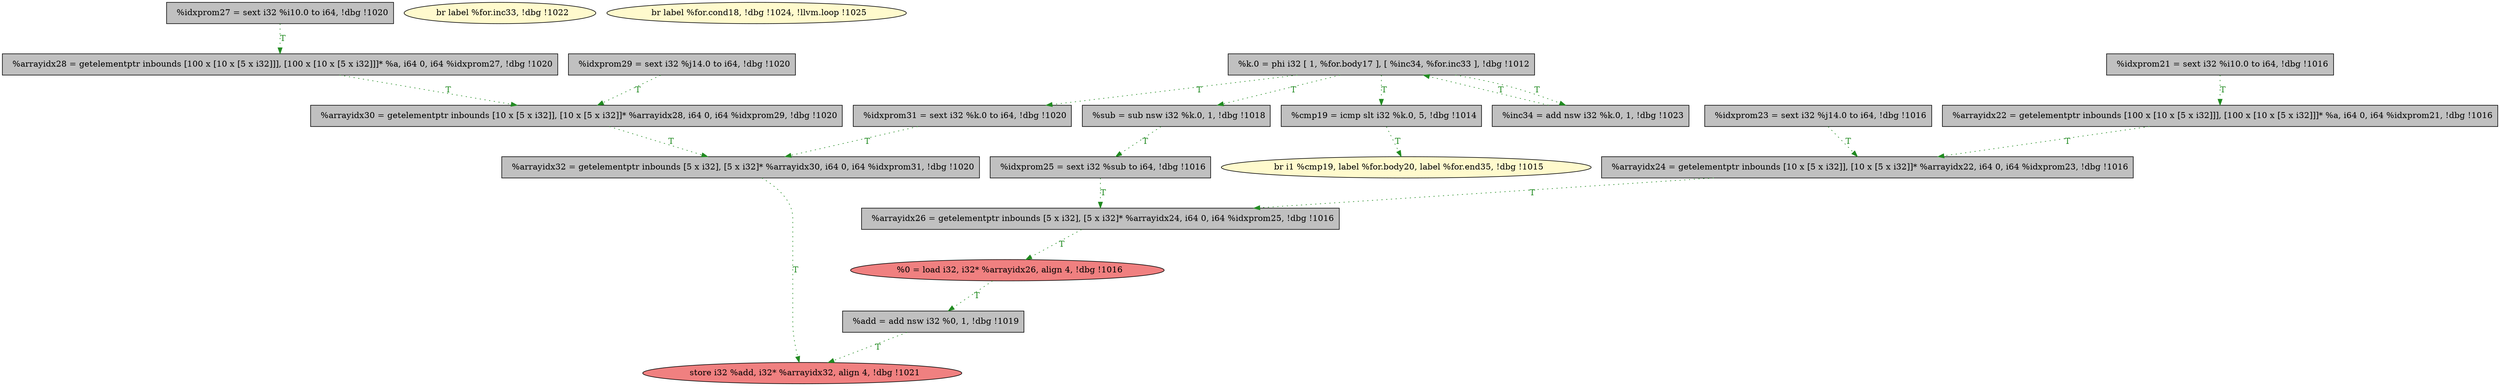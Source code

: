 
digraph G {


node508 [fillcolor=grey,label="  %arrayidx28 = getelementptr inbounds [100 x [10 x [5 x i32]]], [100 x [10 x [5 x i32]]]* %a, i64 0, i64 %idxprom27, !dbg !1020",shape=rectangle,style=filled ]
node506 [fillcolor=grey,label="  %add = add nsw i32 %0, 1, !dbg !1019",shape=rectangle,style=filled ]
node492 [fillcolor=grey,label="  %idxprom25 = sext i32 %sub to i64, !dbg !1016",shape=rectangle,style=filled ]
node507 [fillcolor=grey,label="  %idxprom27 = sext i32 %i10.0 to i64, !dbg !1020",shape=rectangle,style=filled ]
node489 [fillcolor=lemonchiffon,label="  br label %for.inc33, !dbg !1022",shape=ellipse,style=filled ]
node490 [fillcolor=grey,label="  %arrayidx24 = getelementptr inbounds [10 x [5 x i32]], [10 x [5 x i32]]* %arrayidx22, i64 0, i64 %idxprom23, !dbg !1016",shape=rectangle,style=filled ]
node491 [fillcolor=grey,label="  %sub = sub nsw i32 %k.0, 1, !dbg !1018",shape=rectangle,style=filled ]
node501 [fillcolor=grey,label="  %arrayidx26 = getelementptr inbounds [5 x i32], [5 x i32]* %arrayidx24, i64 0, i64 %idxprom25, !dbg !1016",shape=rectangle,style=filled ]
node488 [fillcolor=grey,label="  %arrayidx32 = getelementptr inbounds [5 x i32], [5 x i32]* %arrayidx30, i64 0, i64 %idxprom31, !dbg !1020",shape=rectangle,style=filled ]
node493 [fillcolor=grey,label="  %idxprom29 = sext i32 %j14.0 to i64, !dbg !1020",shape=rectangle,style=filled ]
node494 [fillcolor=grey,label="  %idxprom23 = sext i32 %j14.0 to i64, !dbg !1016",shape=rectangle,style=filled ]
node495 [fillcolor=grey,label="  %arrayidx22 = getelementptr inbounds [100 x [10 x [5 x i32]]], [100 x [10 x [5 x i32]]]* %a, i64 0, i64 %idxprom21, !dbg !1016",shape=rectangle,style=filled ]
node487 [fillcolor=lemonchiffon,label="  br label %for.cond18, !dbg !1024, !llvm.loop !1025",shape=ellipse,style=filled ]
node496 [fillcolor=grey,label="  %k.0 = phi i32 [ 1, %for.body17 ], [ %inc34, %for.inc33 ], !dbg !1012",shape=rectangle,style=filled ]
node497 [fillcolor=lightcoral,label="  store i32 %add, i32* %arrayidx32, align 4, !dbg !1021",shape=ellipse,style=filled ]
node503 [fillcolor=lemonchiffon,label="  br i1 %cmp19, label %for.body20, label %for.end35, !dbg !1015",shape=ellipse,style=filled ]
node498 [fillcolor=grey,label="  %idxprom21 = sext i32 %i10.0 to i64, !dbg !1016",shape=rectangle,style=filled ]
node499 [fillcolor=grey,label="  %idxprom31 = sext i32 %k.0 to i64, !dbg !1020",shape=rectangle,style=filled ]
node504 [fillcolor=grey,label="  %arrayidx30 = getelementptr inbounds [10 x [5 x i32]], [10 x [5 x i32]]* %arrayidx28, i64 0, i64 %idxprom29, !dbg !1020",shape=rectangle,style=filled ]
node502 [fillcolor=grey,label="  %inc34 = add nsw i32 %k.0, 1, !dbg !1023",shape=rectangle,style=filled ]
node505 [fillcolor=lightcoral,label="  %0 = load i32, i32* %arrayidx26, align 4, !dbg !1016",shape=ellipse,style=filled ]
node500 [fillcolor=grey,label="  %cmp19 = icmp slt i32 %k.0, 5, !dbg !1014",shape=rectangle,style=filled ]

node498->node495 [style=dotted,color=forestgreen,label="T",fontcolor=forestgreen ]
node502->node496 [style=dotted,color=forestgreen,label="T",fontcolor=forestgreen ]
node499->node488 [style=dotted,color=forestgreen,label="T",fontcolor=forestgreen ]
node500->node503 [style=dotted,color=forestgreen,label="T",fontcolor=forestgreen ]
node504->node488 [style=dotted,color=forestgreen,label="T",fontcolor=forestgreen ]
node494->node490 [style=dotted,color=forestgreen,label="T",fontcolor=forestgreen ]
node506->node497 [style=dotted,color=forestgreen,label="T",fontcolor=forestgreen ]
node508->node504 [style=dotted,color=forestgreen,label="T",fontcolor=forestgreen ]
node490->node501 [style=dotted,color=forestgreen,label="T",fontcolor=forestgreen ]
node507->node508 [style=dotted,color=forestgreen,label="T",fontcolor=forestgreen ]
node495->node490 [style=dotted,color=forestgreen,label="T",fontcolor=forestgreen ]
node496->node499 [style=dotted,color=forestgreen,label="T",fontcolor=forestgreen ]
node488->node497 [style=dotted,color=forestgreen,label="T",fontcolor=forestgreen ]
node496->node500 [style=dotted,color=forestgreen,label="T",fontcolor=forestgreen ]
node505->node506 [style=dotted,color=forestgreen,label="T",fontcolor=forestgreen ]
node493->node504 [style=dotted,color=forestgreen,label="T",fontcolor=forestgreen ]
node491->node492 [style=dotted,color=forestgreen,label="T",fontcolor=forestgreen ]
node496->node502 [style=dotted,color=forestgreen,label="T",fontcolor=forestgreen ]
node492->node501 [style=dotted,color=forestgreen,label="T",fontcolor=forestgreen ]
node501->node505 [style=dotted,color=forestgreen,label="T",fontcolor=forestgreen ]
node496->node491 [style=dotted,color=forestgreen,label="T",fontcolor=forestgreen ]


}
